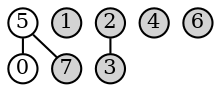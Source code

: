 // input 5-0
graph {
    graph [nodesep=0.1,ranksep=0.1,fontsize=12]

    node [shape=circle,fixedsize=true,width=0.2,fontsize=10,style=filled,fillcolor=lightgray]
    0 1 2 3 4 5 6 7

    2 -- 3
    5 -- 7

    // 输入 5-0
    0, 5 [fillcolor=white]
    5 -- 0
}